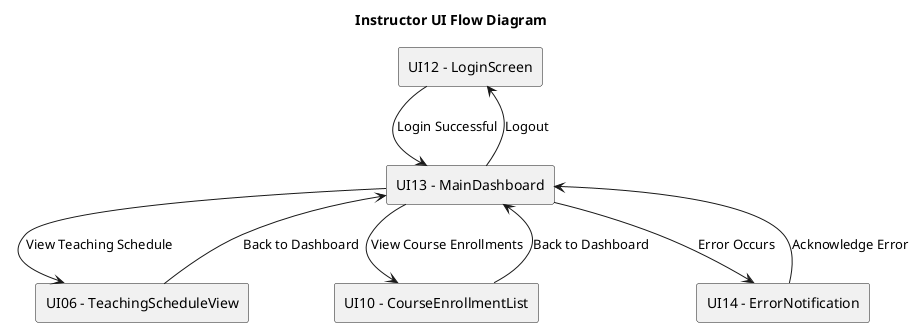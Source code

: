 @startuml InstructorUIFlow
title Instructor UI Flow Diagram

rectangle "UI12 - LoginScreen" as UI12
rectangle "UI13 - MainDashboard" as UI13
rectangle "UI06 - TeachingScheduleView" as UI06
rectangle "UI10 - CourseEnrollmentList" as UI10
rectangle "UI14 - ErrorNotification" as UI14

UI12 --> UI13 : "Login Successful"
UI13 --> UI06 : "View Teaching Schedule"
UI13 --> UI10 : "View Course Enrollments"
UI13 --> UI12 : "Logout"
UI13 --> UI14 : "Error Occurs"

UI06 --> UI13 : "Back to Dashboard"
UI10 --> UI13 : "Back to Dashboard"

UI14 --> UI13 : "Acknowledge Error"

@enduml
